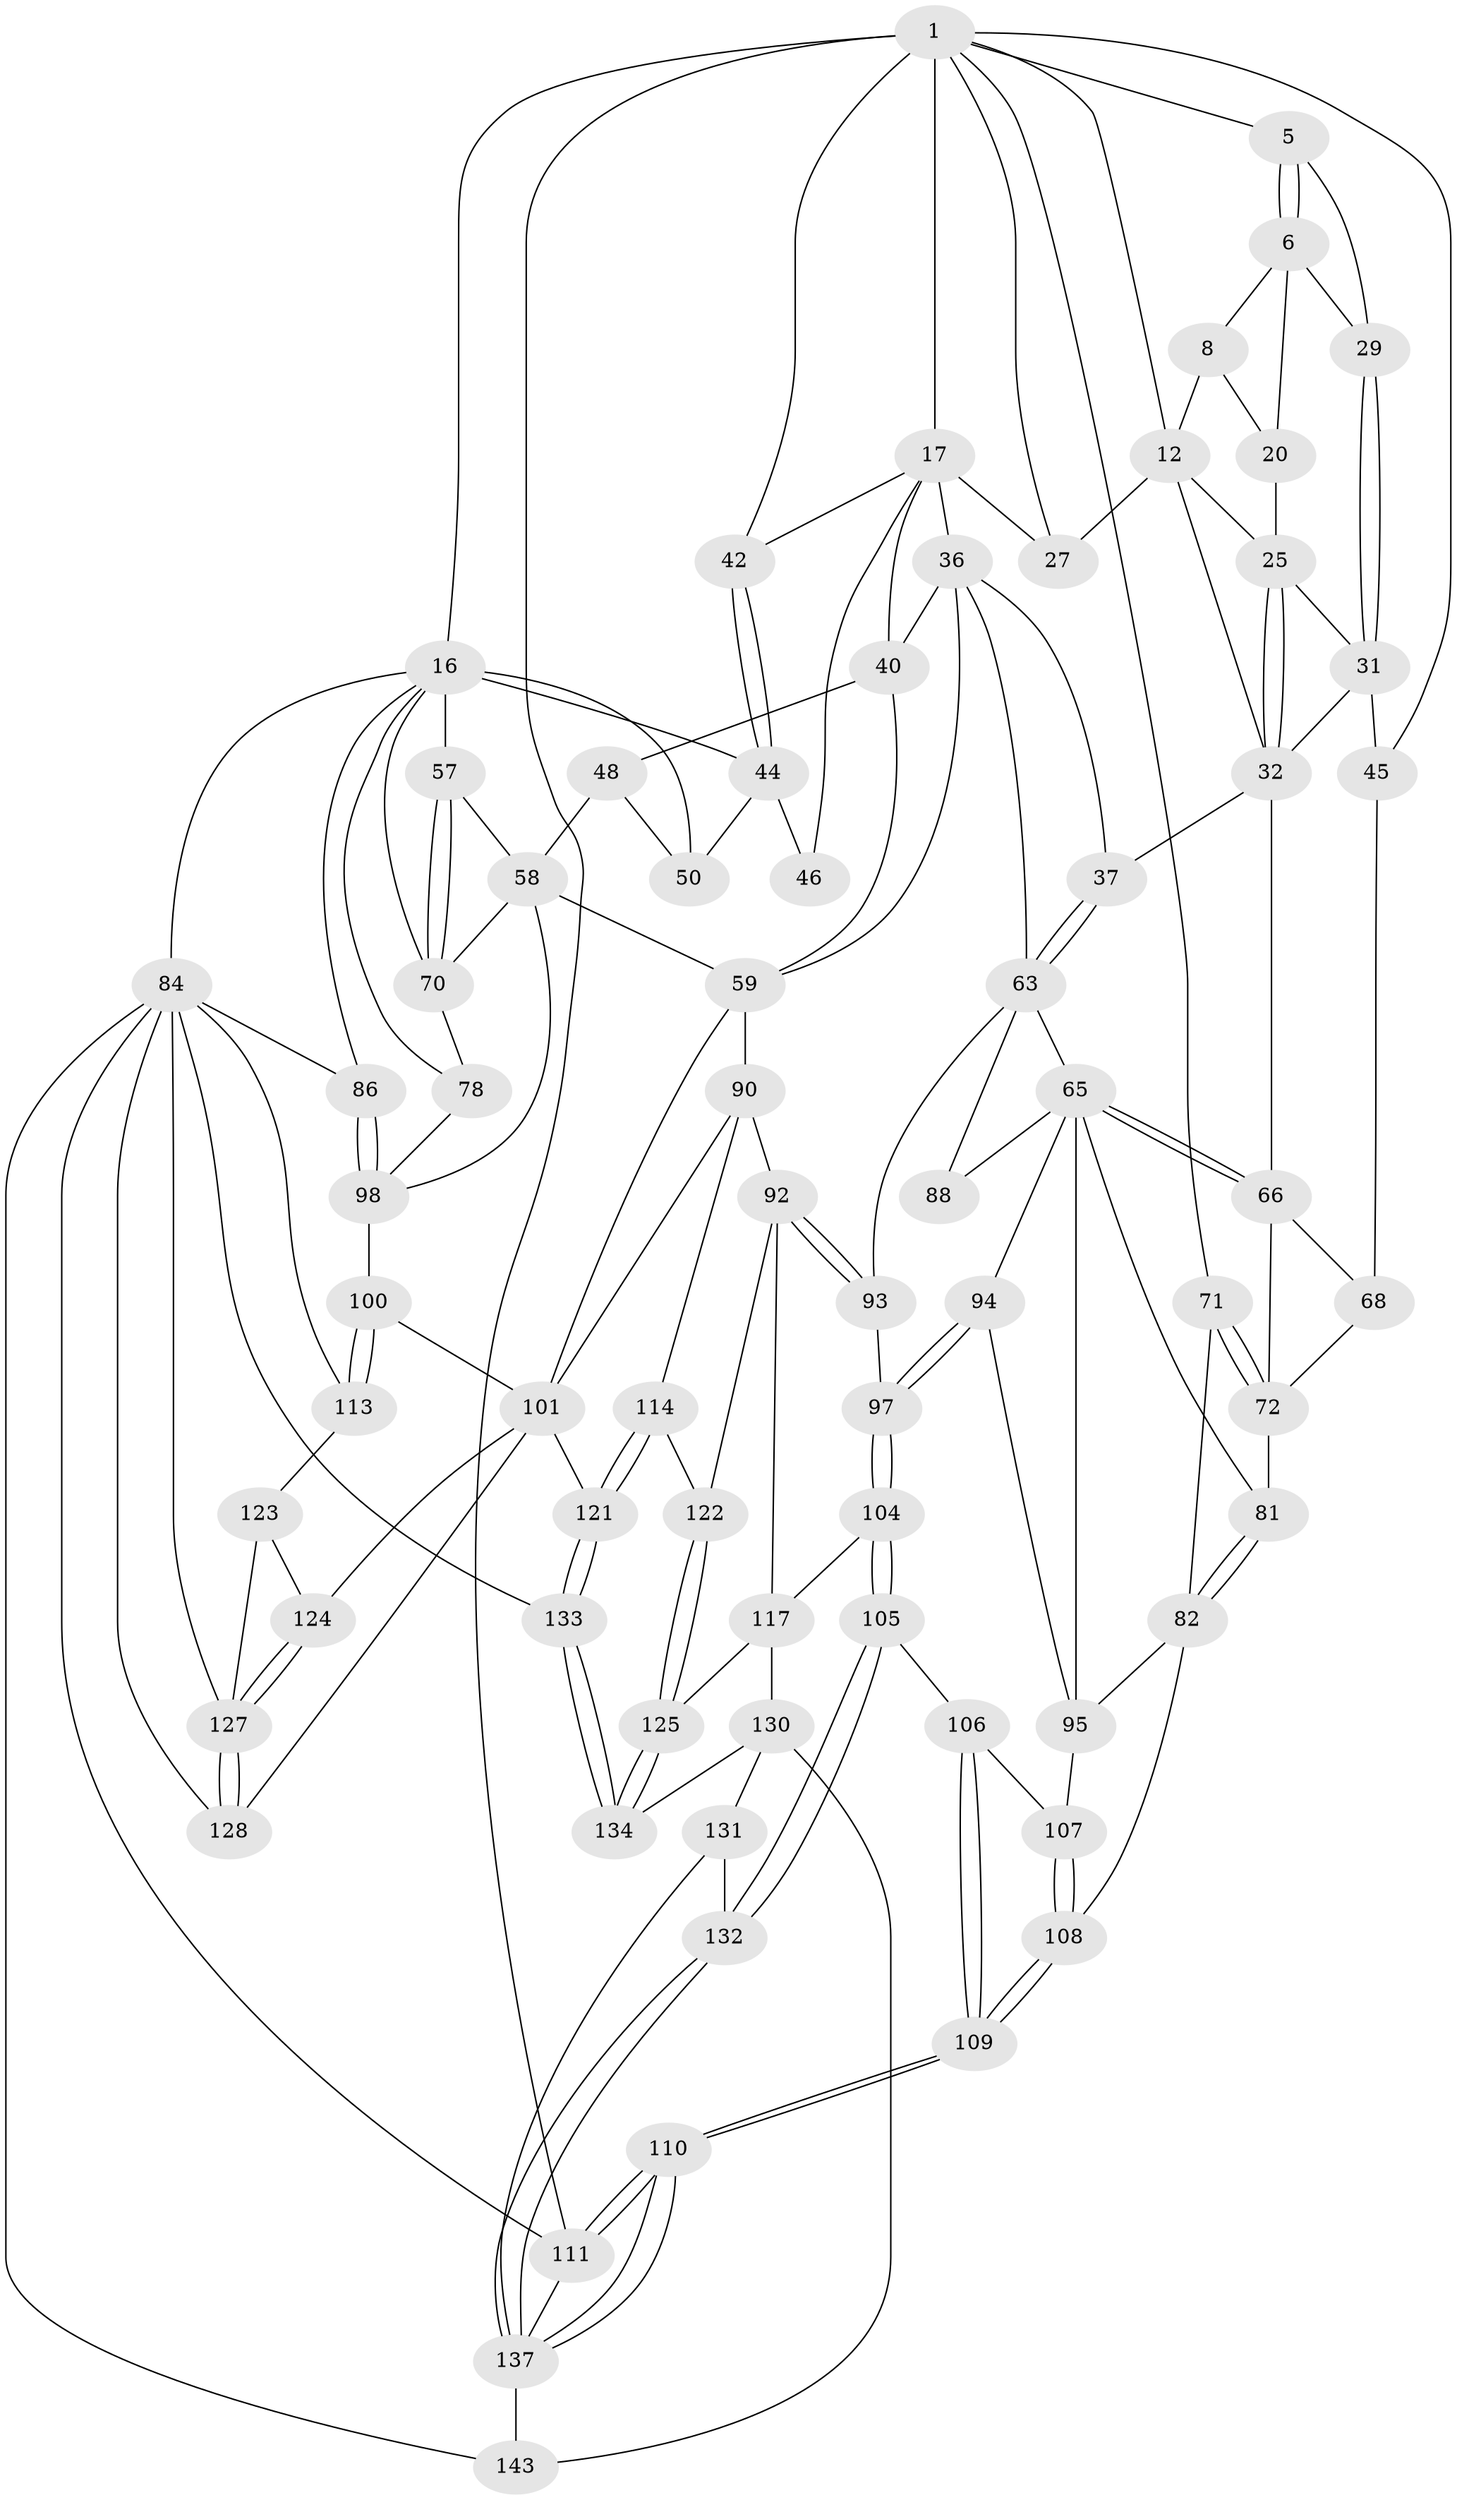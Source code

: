 // original degree distribution, {3: 0.020833333333333332, 6: 0.2013888888888889, 5: 0.5763888888888888, 4: 0.2013888888888889}
// Generated by graph-tools (version 1.1) at 2025/17/03/09/25 04:17:09]
// undirected, 72 vertices, 165 edges
graph export_dot {
graph [start="1"]
  node [color=gray90,style=filled];
  1 [pos="+0.15063905147306825+0",super="+9+2"];
  5 [pos="+0+0.1542392505937261"];
  6 [pos="+0.05512453817105012+0.08671352423612605",super="+7+22"];
  8 [pos="+0.12914521155157582+0",super="+13"];
  12 [pos="+0.2569909279372544+0.10121677518803607",super="+23"];
  16 [pos="+1+0",super="+43"];
  17 [pos="+0.5703724129403379+0.11231814790323526",super="+38+18"];
  20 [pos="+0.18804276750245646+0.09678176508799965",super="+21"];
  25 [pos="+0.22993695383116605+0.18282023681133872",super="+26"];
  27 [pos="+0.3554461951095509+0.11428415917897351",super="+28"];
  29 [pos="+0.0976724883632235+0.20526417214717016"];
  31 [pos="+0.14403802803196394+0.2729836131878078",super="+34"];
  32 [pos="+0.16386197485194706+0.32428607536780063",super="+33+35"];
  36 [pos="+0.3808777134295613+0.29909063110677747",super="+41"];
  37 [pos="+0.24468621857077463+0.32481400363731977"];
  40 [pos="+0.6401698081935717+0.25905586348564363",super="+47"];
  42 [pos="+0.6893463270195618+0.14332551488722955"];
  44 [pos="+1+0.10450619445081809",super="+49"];
  45 [pos="+0.10614916769399074+0.32624890190349104"];
  46 [pos="+0.809727666371428+0.19236868238076066"];
  48 [pos="+0.7636013139348716+0.27071630820903847",super="+51"];
  50 [pos="+0.8986560362337214+0.2594207163331759"];
  57 [pos="+0.8882369004462556+0.39577602011966195"];
  58 [pos="+0.8637626709853156+0.39299862450034057",super="+73"];
  59 [pos="+0.7096748392627733+0.49970648456496947",super="+60"];
  63 [pos="+0.26168236254770855+0.43903078430714293",super="+64+69"];
  65 [pos="+0.1809550775670103+0.4760752829559966",super="+79"];
  66 [pos="+0.16868859708423742+0.45601958800544995",super="+67"];
  68 [pos="+0.08233150583673308+0.38867273052671003"];
  70 [pos="+0.9666467418301149+0.45056505297998123",super="+75"];
  71 [pos="+0+0.41872200554495537"];
  72 [pos="+0.04081226871195039+0.4226718600885457",super="+76"];
  78 [pos="+0.9915427307726639+0.5758363201504979"];
  81 [pos="+0.05934679438663902+0.5166320352733541"];
  82 [pos="+0.0215101050745063+0.5397255392435312",super="+83"];
  84 [pos="+1+1",super="+139+85"];
  86 [pos="+1+0.9254517172426159"];
  88 [pos="+0.2540191152535611+0.5445414257084555"];
  90 [pos="+0.5325128293292398+0.569924339662026",super="+103+91"];
  92 [pos="+0.4284122546294329+0.6475698282458475",super="+116"];
  93 [pos="+0.3803653595080897+0.6272528622841989"];
  94 [pos="+0.22769002555517295+0.6149553032107085"];
  95 [pos="+0.13365327639553856+0.60740254300613",super="+96"];
  97 [pos="+0.25014582600120006+0.6600310417806391"];
  98 [pos="+0.8665826044172427+0.6037920279942934",super="+99"];
  100 [pos="+0.8288055380798142+0.6813301334150118"];
  101 [pos="+0.7333497200085708+0.7024009488050832",super="+102+119"];
  104 [pos="+0.2324850216773551+0.7138791584803201"];
  105 [pos="+0.12096104573133118+0.7527600872719101"];
  106 [pos="+0.09161246751735283+0.702564559980382"];
  107 [pos="+0.08356877437258226+0.6568046002044113"];
  108 [pos="+0+0.6248107044281236"];
  109 [pos="+0+0.7322925351506752"];
  110 [pos="+0+1"];
  111 [pos="+0+1"];
  113 [pos="+0.8573695759635268+0.7443543042930129"];
  114 [pos="+0.6001846601438984+0.7889425998000553",super="+115"];
  117 [pos="+0.38277297732105475+0.7285876142983815",super="+126+118"];
  121 [pos="+0.6059156300141723+0.8044796374252503"];
  122 [pos="+0.43600439579509004+0.7550510664743669"];
  123 [pos="+0.803463142349134+0.7950384490460511"];
  124 [pos="+0.7609408746969766+0.7898695308883278"];
  125 [pos="+0.4309395822788041+0.8542729121068487"];
  127 [pos="+0.7260016867565957+0.8239936759673011",super="+135"];
  128 [pos="+0.6873945037422535+0.8420626882739628",super="+138"];
  130 [pos="+0.27979591435516843+0.8659982398677805",super="+141"];
  131 [pos="+0.17931957547526536+0.8737205547044771"];
  132 [pos="+0.11541318701972184+0.7693907986510086"];
  133 [pos="+0.5092436750744055+0.9425751680982789"];
  134 [pos="+0.4448743786725197+0.8722360147933259"];
  137 [pos="+0+0.8660626207145321",super="+142"];
  143 [pos="+0.3104638598456216+1"];
  1 -- 16 [weight=2];
  1 -- 17 [weight=2];
  1 -- 42;
  1 -- 27;
  1 -- 12;
  1 -- 5;
  1 -- 71;
  1 -- 45;
  1 -- 111;
  5 -- 6;
  5 -- 6;
  5 -- 29;
  6 -- 8;
  6 -- 20 [weight=2];
  6 -- 29;
  8 -- 12;
  8 -- 20;
  12 -- 25;
  12 -- 32;
  12 -- 27;
  16 -- 84;
  16 -- 50;
  16 -- 70;
  16 -- 86;
  16 -- 57;
  16 -- 44;
  16 -- 78;
  17 -- 40;
  17 -- 42;
  17 -- 46;
  17 -- 36;
  17 -- 27 [weight=2];
  20 -- 25;
  25 -- 32;
  25 -- 32;
  25 -- 31;
  29 -- 31;
  29 -- 31;
  31 -- 32;
  31 -- 45;
  32 -- 66;
  32 -- 37;
  36 -- 37;
  36 -- 40;
  36 -- 63;
  36 -- 59;
  37 -- 63;
  37 -- 63;
  40 -- 48 [weight=2];
  40 -- 59;
  42 -- 44;
  42 -- 44;
  44 -- 50;
  44 -- 46;
  45 -- 68;
  48 -- 50;
  48 -- 58;
  57 -- 58;
  57 -- 70;
  57 -- 70;
  58 -- 59;
  58 -- 70;
  58 -- 98;
  59 -- 90;
  59 -- 101;
  63 -- 88 [weight=2];
  63 -- 65;
  63 -- 93;
  65 -- 66;
  65 -- 66;
  65 -- 81;
  65 -- 88;
  65 -- 94;
  65 -- 95;
  66 -- 68;
  66 -- 72;
  68 -- 72;
  70 -- 78;
  71 -- 72;
  71 -- 72;
  71 -- 82;
  72 -- 81;
  78 -- 98;
  81 -- 82;
  81 -- 82;
  82 -- 95;
  82 -- 108;
  84 -- 111;
  84 -- 128 [weight=2];
  84 -- 133;
  84 -- 143;
  84 -- 113;
  84 -- 86;
  84 -- 127;
  86 -- 98;
  86 -- 98;
  90 -- 101;
  90 -- 114 [weight=2];
  90 -- 92;
  92 -- 93;
  92 -- 93;
  92 -- 122;
  92 -- 117;
  93 -- 97;
  94 -- 95;
  94 -- 97;
  94 -- 97;
  95 -- 107;
  97 -- 104;
  97 -- 104;
  98 -- 100;
  100 -- 101;
  100 -- 113;
  100 -- 113;
  101 -- 128;
  101 -- 121;
  101 -- 124;
  104 -- 105;
  104 -- 105;
  104 -- 117;
  105 -- 106;
  105 -- 132;
  105 -- 132;
  106 -- 107;
  106 -- 109;
  106 -- 109;
  107 -- 108;
  107 -- 108;
  108 -- 109;
  108 -- 109;
  109 -- 110;
  109 -- 110;
  110 -- 111;
  110 -- 111;
  110 -- 137;
  110 -- 137;
  111 -- 137;
  113 -- 123;
  114 -- 121;
  114 -- 121;
  114 -- 122;
  117 -- 125;
  117 -- 130;
  121 -- 133;
  121 -- 133;
  122 -- 125;
  122 -- 125;
  123 -- 124;
  123 -- 127;
  124 -- 127;
  124 -- 127;
  125 -- 134;
  125 -- 134;
  127 -- 128;
  127 -- 128;
  130 -- 131;
  130 -- 134;
  130 -- 143;
  131 -- 132;
  131 -- 137;
  132 -- 137;
  132 -- 137;
  133 -- 134;
  133 -- 134;
  137 -- 143;
}
